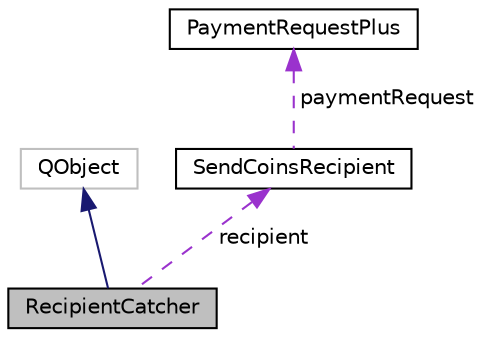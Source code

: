 digraph "RecipientCatcher"
{
 // LATEX_PDF_SIZE
  edge [fontname="Helvetica",fontsize="10",labelfontname="Helvetica",labelfontsize="10"];
  node [fontname="Helvetica",fontsize="10",shape=record];
  Node2 [label="RecipientCatcher",height=0.2,width=0.4,color="black", fillcolor="grey75", style="filled", fontcolor="black",tooltip=" "];
  Node3 -> Node2 [dir="back",color="midnightblue",fontsize="10",style="solid",fontname="Helvetica"];
  Node3 [label="QObject",height=0.2,width=0.4,color="grey75", fillcolor="white", style="filled",tooltip=" "];
  Node4 -> Node2 [dir="back",color="darkorchid3",fontsize="10",style="dashed",label=" recipient" ,fontname="Helvetica"];
  Node4 [label="SendCoinsRecipient",height=0.2,width=0.4,color="black", fillcolor="white", style="filled",URL="$class_send_coins_recipient.html",tooltip=" "];
  Node5 -> Node4 [dir="back",color="darkorchid3",fontsize="10",style="dashed",label=" paymentRequest" ,fontname="Helvetica"];
  Node5 [label="PaymentRequestPlus",height=0.2,width=0.4,color="black", fillcolor="white", style="filled",URL="$class_payment_request_plus.html",tooltip=" "];
}
